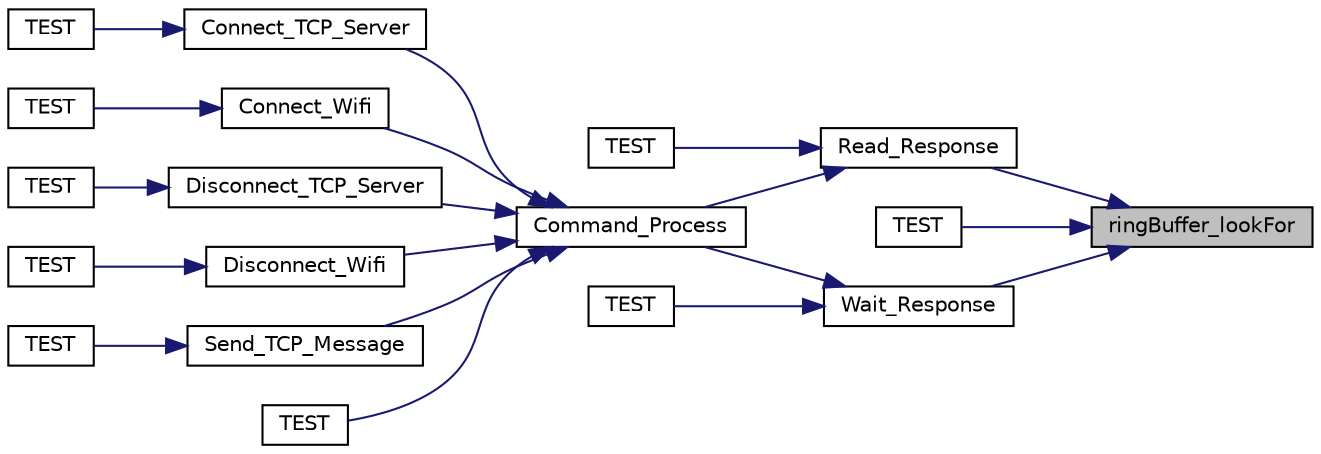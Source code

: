 digraph "ringBuffer_lookFor"
{
 // LATEX_PDF_SIZE
  edge [fontname="Helvetica",fontsize="10",labelfontname="Helvetica",labelfontsize="10"];
  node [fontname="Helvetica",fontsize="10",shape=record];
  rankdir="RL";
  Node1 [label="ringBuffer_lookFor",height=0.2,width=0.4,color="black", fillcolor="grey75", style="filled", fontcolor="black",tooltip="Search a specific data array in the ring buffer ."];
  Node1 -> Node2 [dir="back",color="midnightblue",fontsize="10",style="solid",fontname="Helvetica"];
  Node2 [label="Read_Response",height=0.2,width=0.4,color="black", fillcolor="white", style="filled",URL="$esp8266_8c.html#a38e4927f2a0f897c44d993be83e96aba",tooltip="Read the specified message from the ring buffer."];
  Node2 -> Node3 [dir="back",color="midnightblue",fontsize="10",style="solid",fontname="Helvetica"];
  Node3 [label="Command_Process",height=0.2,width=0.4,color="black", fillcolor="white", style="filled",URL="$esp8266_8c.html#a4d865414cc80220c97d3056c9fad2516",tooltip="This function handles AT commands and waits the messages expected from the ESP8266."];
  Node3 -> Node4 [dir="back",color="midnightblue",fontsize="10",style="solid",fontname="Helvetica"];
  Node4 [label="Connect_TCP_Server",height=0.2,width=0.4,color="black", fillcolor="white", style="filled",URL="$esp8266_8c.html#ad810f4d87d439daecfddf19de67410b1",tooltip="This function handles AT commands to connect TCP server."];
  Node4 -> Node5 [dir="back",color="midnightblue",fontsize="10",style="solid",fontname="Helvetica"];
  Node5 [label="TEST",height=0.2,width=0.4,color="black", fillcolor="white", style="filled",URL="$tests_8cpp.html#a6517483a82fd3d30077e992d167b9894",tooltip=" "];
  Node3 -> Node6 [dir="back",color="midnightblue",fontsize="10",style="solid",fontname="Helvetica"];
  Node6 [label="Connect_Wifi",height=0.2,width=0.4,color="black", fillcolor="white", style="filled",URL="$esp8266_8c.html#a0dc42539f669956367c0fb2b7ea6f46b",tooltip="This function handles AT commands to connect the wifi."];
  Node6 -> Node7 [dir="back",color="midnightblue",fontsize="10",style="solid",fontname="Helvetica"];
  Node7 [label="TEST",height=0.2,width=0.4,color="black", fillcolor="white", style="filled",URL="$tests_8cpp.html#a6ee6f9cf08a99443722154d02a685f6e",tooltip=" "];
  Node3 -> Node8 [dir="back",color="midnightblue",fontsize="10",style="solid",fontname="Helvetica"];
  Node8 [label="Disconnect_TCP_Server",height=0.2,width=0.4,color="black", fillcolor="white", style="filled",URL="$esp8266_8c.html#ad97672526ad11bc5060d6c588f750a43",tooltip="This function handles AT commands to disconnect TCP server."];
  Node8 -> Node9 [dir="back",color="midnightblue",fontsize="10",style="solid",fontname="Helvetica"];
  Node9 [label="TEST",height=0.2,width=0.4,color="black", fillcolor="white", style="filled",URL="$tests_8cpp.html#a1a747b701fd2ddb10d8eca76baf2a67e",tooltip=" "];
  Node3 -> Node10 [dir="back",color="midnightblue",fontsize="10",style="solid",fontname="Helvetica"];
  Node10 [label="Disconnect_Wifi",height=0.2,width=0.4,color="black", fillcolor="white", style="filled",URL="$esp8266_8c.html#ab2579deb2efa08ed403c4b40a06f8090",tooltip="This function handles AT commands to disconnect the wifi."];
  Node10 -> Node11 [dir="back",color="midnightblue",fontsize="10",style="solid",fontname="Helvetica"];
  Node11 [label="TEST",height=0.2,width=0.4,color="black", fillcolor="white", style="filled",URL="$tests_8cpp.html#a815bdb1dfa6d0062486342c952bde6c9",tooltip=" "];
  Node3 -> Node12 [dir="back",color="midnightblue",fontsize="10",style="solid",fontname="Helvetica"];
  Node12 [label="Send_TCP_Message",height=0.2,width=0.4,color="black", fillcolor="white", style="filled",URL="$esp8266_8c.html#ab1f83ced07fa2a3a6ea6a84c51efb900",tooltip="This function handles AT commands to send messages over TCP/IP."];
  Node12 -> Node13 [dir="back",color="midnightblue",fontsize="10",style="solid",fontname="Helvetica"];
  Node13 [label="TEST",height=0.2,width=0.4,color="black", fillcolor="white", style="filled",URL="$tests_8cpp.html#a395fd7ef412a7efc0417e29bdadb0f43",tooltip=" "];
  Node3 -> Node14 [dir="back",color="midnightblue",fontsize="10",style="solid",fontname="Helvetica"];
  Node14 [label="TEST",height=0.2,width=0.4,color="black", fillcolor="white", style="filled",URL="$tests_8cpp.html#a8795470a7403d854fc3daf2f0da9507e",tooltip=" "];
  Node2 -> Node15 [dir="back",color="midnightblue",fontsize="10",style="solid",fontname="Helvetica"];
  Node15 [label="TEST",height=0.2,width=0.4,color="black", fillcolor="white", style="filled",URL="$tests_8cpp.html#ac7b237df08fae4fd53ba6027ed6d655a",tooltip=" "];
  Node1 -> Node16 [dir="back",color="midnightblue",fontsize="10",style="solid",fontname="Helvetica"];
  Node16 [label="TEST",height=0.2,width=0.4,color="black", fillcolor="white", style="filled",URL="$tests_8cpp.html#a15e6e61d7f5775a60194eda599079ce7",tooltip=" "];
  Node1 -> Node17 [dir="back",color="midnightblue",fontsize="10",style="solid",fontname="Helvetica"];
  Node17 [label="Wait_Response",height=0.2,width=0.4,color="black", fillcolor="white", style="filled",URL="$esp8266_8c.html#a1c690cd3883ffc79b729c4d46760cd64",tooltip="Wait the specified message."];
  Node17 -> Node3 [dir="back",color="midnightblue",fontsize="10",style="solid",fontname="Helvetica"];
  Node17 -> Node18 [dir="back",color="midnightblue",fontsize="10",style="solid",fontname="Helvetica"];
  Node18 [label="TEST",height=0.2,width=0.4,color="black", fillcolor="white", style="filled",URL="$tests_8cpp.html#a90a25902b3bc87728ab0fdad8e9e6fe3",tooltip=" "];
}
